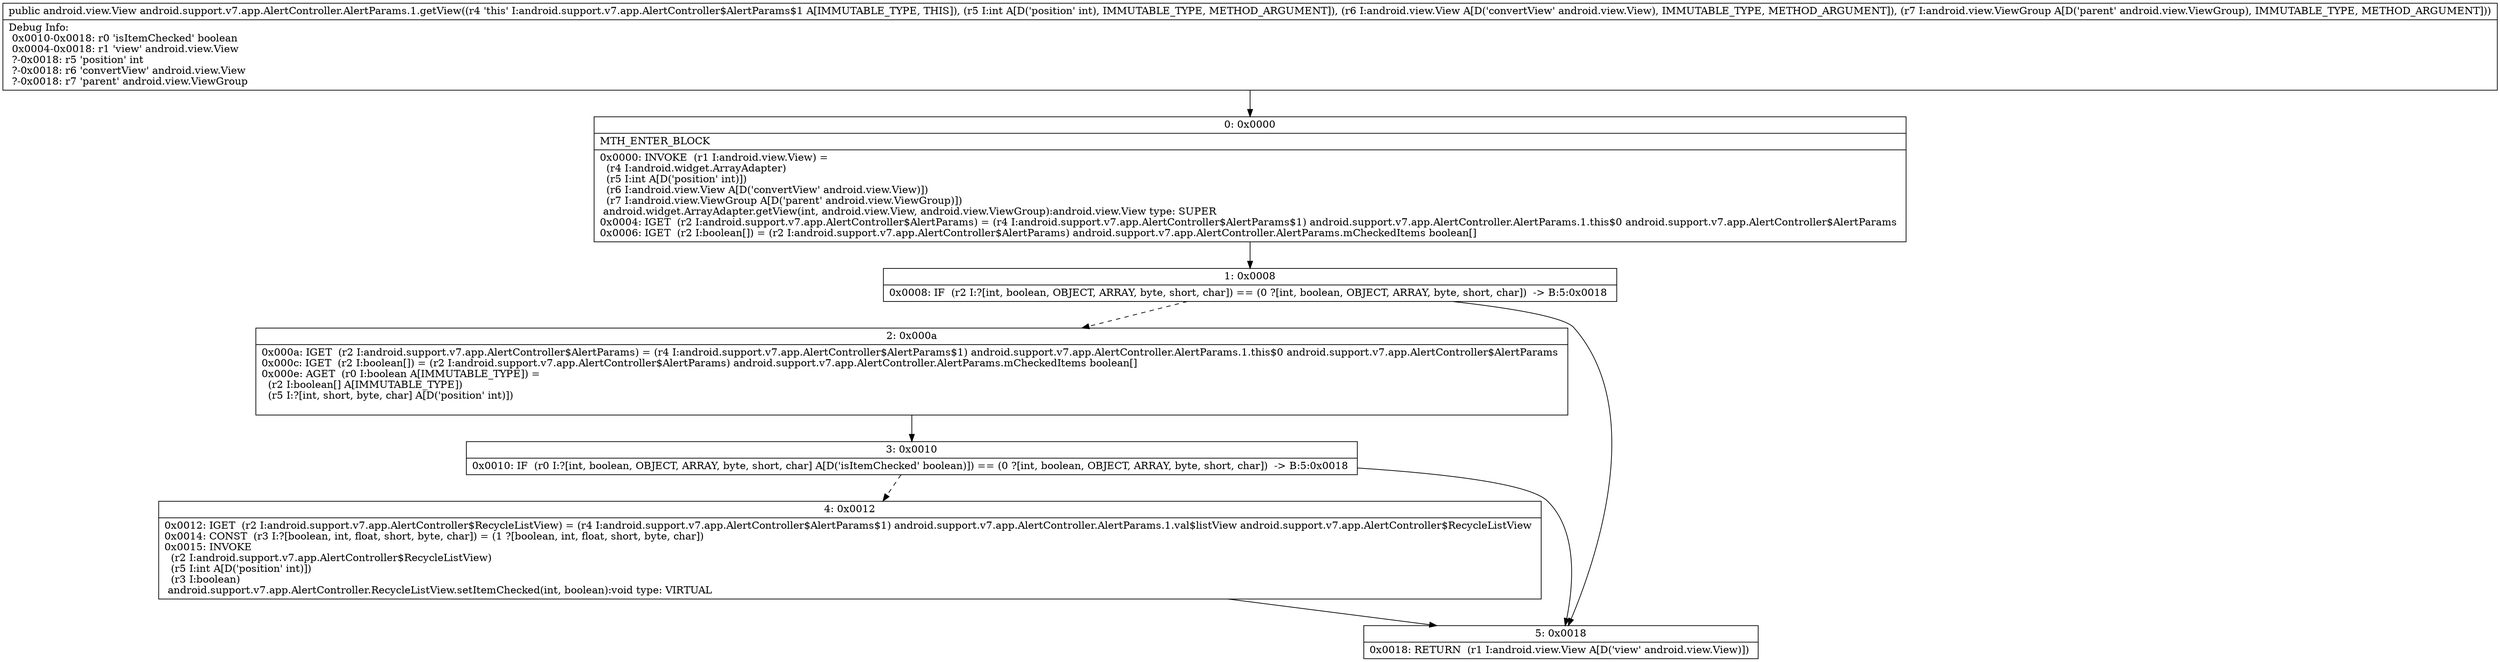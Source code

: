 digraph "CFG forandroid.support.v7.app.AlertController.AlertParams.1.getView(ILandroid\/view\/View;Landroid\/view\/ViewGroup;)Landroid\/view\/View;" {
Node_0 [shape=record,label="{0\:\ 0x0000|MTH_ENTER_BLOCK\l|0x0000: INVOKE  (r1 I:android.view.View) = \l  (r4 I:android.widget.ArrayAdapter)\l  (r5 I:int A[D('position' int)])\l  (r6 I:android.view.View A[D('convertView' android.view.View)])\l  (r7 I:android.view.ViewGroup A[D('parent' android.view.ViewGroup)])\l android.widget.ArrayAdapter.getView(int, android.view.View, android.view.ViewGroup):android.view.View type: SUPER \l0x0004: IGET  (r2 I:android.support.v7.app.AlertController$AlertParams) = (r4 I:android.support.v7.app.AlertController$AlertParams$1) android.support.v7.app.AlertController.AlertParams.1.this$0 android.support.v7.app.AlertController$AlertParams \l0x0006: IGET  (r2 I:boolean[]) = (r2 I:android.support.v7.app.AlertController$AlertParams) android.support.v7.app.AlertController.AlertParams.mCheckedItems boolean[] \l}"];
Node_1 [shape=record,label="{1\:\ 0x0008|0x0008: IF  (r2 I:?[int, boolean, OBJECT, ARRAY, byte, short, char]) == (0 ?[int, boolean, OBJECT, ARRAY, byte, short, char])  \-\> B:5:0x0018 \l}"];
Node_2 [shape=record,label="{2\:\ 0x000a|0x000a: IGET  (r2 I:android.support.v7.app.AlertController$AlertParams) = (r4 I:android.support.v7.app.AlertController$AlertParams$1) android.support.v7.app.AlertController.AlertParams.1.this$0 android.support.v7.app.AlertController$AlertParams \l0x000c: IGET  (r2 I:boolean[]) = (r2 I:android.support.v7.app.AlertController$AlertParams) android.support.v7.app.AlertController.AlertParams.mCheckedItems boolean[] \l0x000e: AGET  (r0 I:boolean A[IMMUTABLE_TYPE]) = \l  (r2 I:boolean[] A[IMMUTABLE_TYPE])\l  (r5 I:?[int, short, byte, char] A[D('position' int)])\l \l}"];
Node_3 [shape=record,label="{3\:\ 0x0010|0x0010: IF  (r0 I:?[int, boolean, OBJECT, ARRAY, byte, short, char] A[D('isItemChecked' boolean)]) == (0 ?[int, boolean, OBJECT, ARRAY, byte, short, char])  \-\> B:5:0x0018 \l}"];
Node_4 [shape=record,label="{4\:\ 0x0012|0x0012: IGET  (r2 I:android.support.v7.app.AlertController$RecycleListView) = (r4 I:android.support.v7.app.AlertController$AlertParams$1) android.support.v7.app.AlertController.AlertParams.1.val$listView android.support.v7.app.AlertController$RecycleListView \l0x0014: CONST  (r3 I:?[boolean, int, float, short, byte, char]) = (1 ?[boolean, int, float, short, byte, char]) \l0x0015: INVOKE  \l  (r2 I:android.support.v7.app.AlertController$RecycleListView)\l  (r5 I:int A[D('position' int)])\l  (r3 I:boolean)\l android.support.v7.app.AlertController.RecycleListView.setItemChecked(int, boolean):void type: VIRTUAL \l}"];
Node_5 [shape=record,label="{5\:\ 0x0018|0x0018: RETURN  (r1 I:android.view.View A[D('view' android.view.View)]) \l}"];
MethodNode[shape=record,label="{public android.view.View android.support.v7.app.AlertController.AlertParams.1.getView((r4 'this' I:android.support.v7.app.AlertController$AlertParams$1 A[IMMUTABLE_TYPE, THIS]), (r5 I:int A[D('position' int), IMMUTABLE_TYPE, METHOD_ARGUMENT]), (r6 I:android.view.View A[D('convertView' android.view.View), IMMUTABLE_TYPE, METHOD_ARGUMENT]), (r7 I:android.view.ViewGroup A[D('parent' android.view.ViewGroup), IMMUTABLE_TYPE, METHOD_ARGUMENT]))  | Debug Info:\l  0x0010\-0x0018: r0 'isItemChecked' boolean\l  0x0004\-0x0018: r1 'view' android.view.View\l  ?\-0x0018: r5 'position' int\l  ?\-0x0018: r6 'convertView' android.view.View\l  ?\-0x0018: r7 'parent' android.view.ViewGroup\l}"];
MethodNode -> Node_0;
Node_0 -> Node_1;
Node_1 -> Node_2[style=dashed];
Node_1 -> Node_5;
Node_2 -> Node_3;
Node_3 -> Node_4[style=dashed];
Node_3 -> Node_5;
Node_4 -> Node_5;
}

